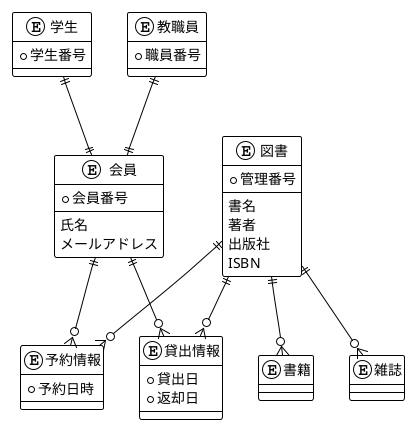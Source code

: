 @startuml
!theme plain

entity 学生 {
  * 学生番号
}

entity 教職員 {
  * 職員番号
}

entity 会員 {
  * 会員番号
  --
  氏名
  メールアドレス
}

entity 図書 {
  * 管理番号
  --
  書名
  著者
  出版社
  ISBN
}

entity 書籍
entity 雑誌

entity 予約情報 {
  * 予約日時
}

entity 貸出情報 {
  * 貸出日
  * 返却日
}

' --- リレーション ---
学生 ||--|| 会員
教職員 ||--|| 会員

図書 ||--o{ 書籍
図書 ||--o{ 雑誌

会員 ||--o{ 予約情報
図書 ||--o{ 予約情報

会員 ||--o{ 貸出情報
図書 ||--o{ 貸出情報

@enduml
